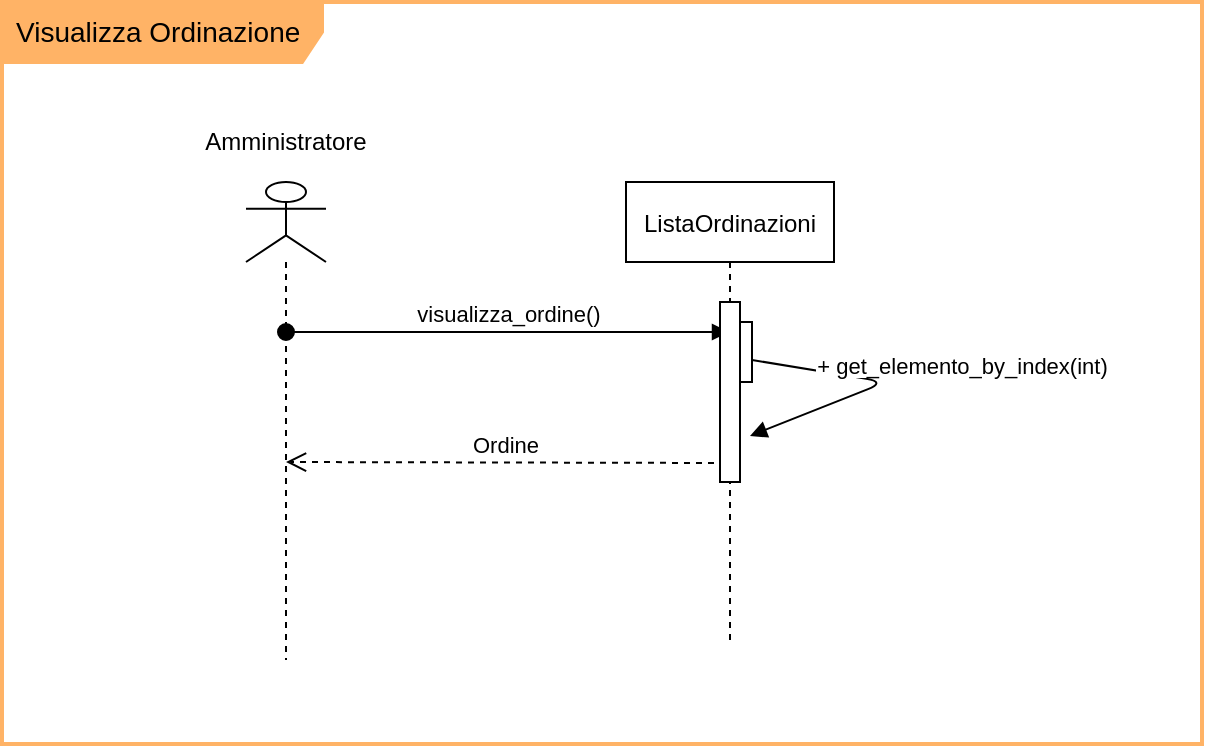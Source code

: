 <mxfile version="18.1.2" type="google"><diagram id="LGamkZvGTv9LFx60CXP-" name="Page-1"><mxGraphModel grid="0" page="0" gridSize="10" guides="1" tooltips="1" connect="1" arrows="1" fold="1" pageScale="1" pageWidth="827" pageHeight="1169" math="0" shadow="0"><root><mxCell id="0"/><mxCell id="1" parent="0"/><mxCell id="YsP5QjEYQIvC5rQNlCXq-1" value="" style="shape=umlLifeline;participant=umlActor;perimeter=lifelinePerimeter;whiteSpace=wrap;html=1;container=1;collapsible=0;recursiveResize=0;verticalAlign=top;spacingTop=36;outlineConnect=0;" vertex="1" parent="1"><mxGeometry x="30" y="90" width="40" height="239" as="geometry"/></mxCell><mxCell id="YsP5QjEYQIvC5rQNlCXq-3" value="ListaOrdinazioni" style="shape=umlLifeline;perimeter=lifelinePerimeter;container=1;collapsible=0;recursiveResize=0;rounded=0;shadow=0;strokeWidth=1;" vertex="1" parent="1"><mxGeometry x="220" y="90" width="104" height="230" as="geometry"/></mxCell><mxCell id="YsP5QjEYQIvC5rQNlCXq-9" value="" style="points=[];perimeter=orthogonalPerimeter;rounded=0;shadow=0;strokeWidth=1;" vertex="1" parent="YsP5QjEYQIvC5rQNlCXq-3"><mxGeometry x="53" y="70" width="10" height="30" as="geometry"/></mxCell><mxCell id="YsP5QjEYQIvC5rQNlCXq-6" value="visualizza_ordine()" style="html=1;verticalAlign=bottom;startArrow=oval;startFill=1;endArrow=block;startSize=8;" edge="1" parent="1" source="YsP5QjEYQIvC5rQNlCXq-1" target="YsP5QjEYQIvC5rQNlCXq-3"><mxGeometry width="60" relative="1" as="geometry"><mxPoint x="130" y="170" as="sourcePoint"/><mxPoint x="190" y="170" as="targetPoint"/><Array as="points"><mxPoint x="112" y="165"/></Array></mxGeometry></mxCell><mxCell id="YsP5QjEYQIvC5rQNlCXq-7" value="Ordine" style="verticalAlign=bottom;endArrow=open;dashed=1;endSize=8;shadow=0;strokeWidth=1;" edge="1" parent="1"><mxGeometry relative="1" as="geometry"><mxPoint x="50" y="230" as="targetPoint"/><mxPoint x="270" y="230.5" as="sourcePoint"/></mxGeometry></mxCell><mxCell id="YsP5QjEYQIvC5rQNlCXq-8" value="" style="points=[];perimeter=orthogonalPerimeter;rounded=0;shadow=0;strokeWidth=1;" vertex="1" parent="1"><mxGeometry x="267" y="150" width="10" height="90" as="geometry"/></mxCell><mxCell id="YsP5QjEYQIvC5rQNlCXq-11" value="+ get_elemento_by_index(int)" style="verticalAlign=bottom;endArrow=block;shadow=0;strokeWidth=1;entryX=1.5;entryY=0.744;entryDx=0;entryDy=0;entryPerimeter=0;exitX=1;exitY=0.633;exitDx=0;exitDy=0;exitPerimeter=0;" edge="1" parent="1" source="YsP5QjEYQIvC5rQNlCXq-9" target="YsP5QjEYQIvC5rQNlCXq-8"><mxGeometry x="-0.016" y="40" relative="1" as="geometry"><mxPoint x="410" y="140" as="sourcePoint"/><mxPoint x="780.96" y="140" as="targetPoint"/><Array as="points"><mxPoint x="350" y="190"/></Array><mxPoint x="25" y="-37" as="offset"/></mxGeometry></mxCell><mxCell id="YsP5QjEYQIvC5rQNlCXq-2" value="&lt;div&gt;Amministratore&lt;/div&gt;" style="text;html=1;strokeColor=none;fillColor=none;align=center;verticalAlign=middle;whiteSpace=wrap;rounded=0;" vertex="1" parent="1"><mxGeometry x="30" y="60" width="40" height="20" as="geometry"/></mxCell><mxCell id="VcQRgE41j5zihzWvRFBN-1" value="&lt;font style=&quot;font-size: 14px&quot;&gt;Visualizza Ordinazione&lt;/font&gt;" style="shape=umlFrame;whiteSpace=wrap;html=1;width=160;height=30;boundedLbl=1;verticalAlign=middle;align=left;spacingLeft=5;fillColor=#FFB366;strokeColor=#FFB366;strokeWidth=2;" vertex="1" parent="1"><mxGeometry x="-92" width="600" height="371" as="geometry"/></mxCell></root></mxGraphModel></diagram></mxfile>